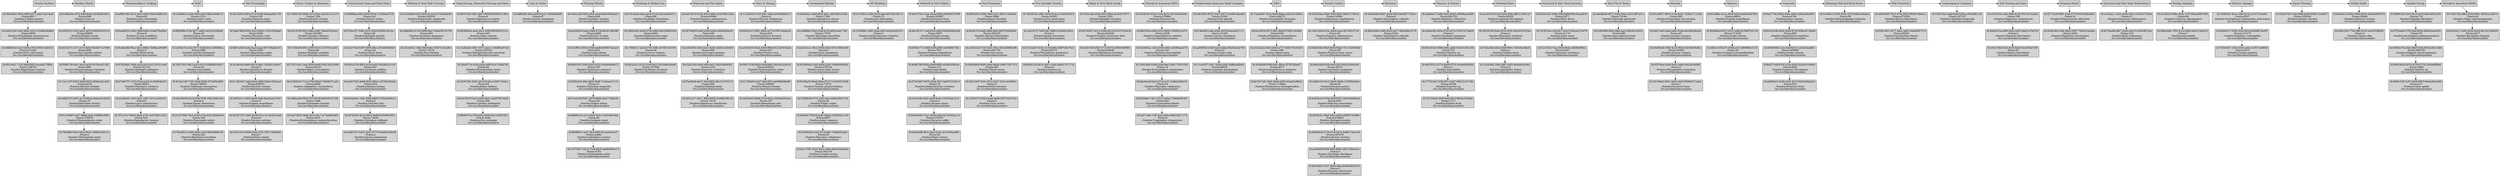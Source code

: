 digraph G { 
"0Granite Surfaces"[shape=box, rankdir=UD, style=filled, label="Granite Surfaces", pos="0,-0!"];
"0Node3f0e30e5-565b-48f6-b877-a4a27ab14a4f_0"[shape=box, rankdir=LR, style=filled, label="Id:3f0e30e5-565b-48f6-b877-a4a27ab14a4f\n, Precio:8817\n, Nombre:Colobus guerza\n, Src:/usr/libe/skins/nombre", pos="0,-0!"];
"0Node3a423234-30a0-4b81-b510-c034bc9dd8af_1"[shape=box, rankdir=LR, style=filled, label="Id:3a423234-30a0-4b81-b510-c034bc9dd8af\n, Precio:8950\n, Nombre:Pseudalopex gymnocercus\n, Src:/usr/libe/skins/nombre", pos="1,-0!"];
"0Node4dbfb03e-4ee3-4449-a765-e94f4148d342_2"[shape=box, rankdir=LR, style=filled, label="Id:4dbfb03e-4ee3-4449-a765-e94f4148d342\n, Precio:231491\n, Nombre:Grus rubicundus\n, Src:/usr/libe/skins/nombre", pos="2,-0!"];
"0Node6f51e0a1-7319-4fa0-95b3-aecda417f80e_3"[shape=box, rankdir=LR, style=filled, label="Id:6f51e0a1-7319-4fa0-95b3-aecda417f80e\n, Precio:788752\n, Nombre:Hippotragus equinus\n, Src:/usr/libe/skins/nombre", pos="3,-0!"];
"0Roofing (Metal)"[shape=box, rankdir=UD, style=filled, label="Roofing (Metal)", pos="0,-1!"];
"1Nodeb1f8da3b-c87b-46bf-80a6-2bcf8af22d35_0"[shape=box, rankdir=LR, style=filled, label="Id:b1f8da3b-c87b-46bf-80a6-2bcf8af22d35\n, Precio:998\n, Nombre:Crax sp.\n, Src:/usr/libe/skins/nombre", pos="0,-1!"];
"1Node2f591fc3-c533-4d92-a676-29fd30633510_1"[shape=box, rankdir=LR, style=filled, label="Id:2f591fc3-c533-4d92-a676-29fd30633510\n, Precio:95808\n, Nombre:Bubalus arnee\n, Src:/usr/libe/skins/nombre", pos="1,-1!"];
"1Nodebf2c0275-c57c-4c7e-8e9e-602bd71e7688_2"[shape=box, rankdir=LR, style=filled, label="Id:bf2c0275-c57c-4c7e-8e9e-602bd71e7688\n, Precio:896\n, Nombre:Oryx gazella callotis\n, Src:/usr/libe/skins/nombre", pos="2,-1!"];
"1Nodef5b8f739-cab7-4ec3-ae30-0076ac057d2f_3"[shape=box, rankdir=LR, style=filled, label="Id:f5b8f739-cab7-4ec3-ae30-0076ac057d2f\n, Precio:986\n, Nombre:Myrmecophaga tridactyla\n, Src:/usr/libe/skins/nombre", pos="3,-1!"];
"1Node11e1167f-4320-4469-9622-b846ca01cb91_4"[shape=box, rankdir=LR, style=filled, label="Id:11e1167f-4320-4469-9622-b846ca01cb91\n, Precio:8216\n, Nombre:Alectura lathami\n, Src:/usr/libe/skins/nombre", pos="4,-1!"];
"1Nodee4862372-a87e-417d-96ea-e6dea3426b34_5"[shape=box, rankdir=LR, style=filled, label="Id:e4862372-a87e-417d-96ea-e6dea3426b34\n, Precio:70\n, Nombre:Butorides striatus\n, Src:/usr/libe/skins/nombre", pos="5,-1!"];
"1Node61a7d083-4c97-498e-beb6-338ff3b1f96f_6"[shape=box, rankdir=LR, style=filled, label="Id:61a7d083-4c97-498e-beb6-338ff3b1f96f\n, Precio:705876\n, Nombre:Phoenicopterus ruber\n, Src:/usr/libe/skins/nombre", pos="6,-1!"];
"1Node70beffb3-f5a6-462e-b9c8-189693a591c2_7"[shape=box, rankdir=LR, style=filled, label="Id:70beffb3-f5a6-462e-b9c8-189693a591c2\n, Precio:1\n, Nombre:Globicephala melas\n, Src:/usr/libe/skins/nombre", pos="7,-1!"];
"0Waterproofing & Caulking"[shape=box, rankdir=UD, style=filled, label="Waterproofing & Caulking", pos="0,-2!"];
"2Nodea989148c-65c2-4a53-a09c-05dc5288b53d_0"[shape=box, rankdir=LR, style=filled, label="Id:a989148c-65c2-4a53-a09c-05dc5288b53d\n, Precio:92\n, Nombre:Lepus townsendii\n, Src:/usr/libe/skins/nombre", pos="0,-2!"];
"2Node6ae94616-45e2-498f-8a40-e54b678e09ce_1"[shape=box, rankdir=LR, style=filled, label="Id:6ae94616-45e2-498f-8a40-e54b678e09ce\n, Precio:8\n, Nombre:Lycosa godeffroyi\n, Src:/usr/libe/skins/nombre", pos="1,-2!"];
"2Node9cd4be8b-90ac-4d1e-886d-7b98ace99499_2"[shape=box, rankdir=LR, style=filled, label="Id:9cd4be8b-90ac-4d1e-886d-7b98ace99499\n, Precio:5\n, Nombre:Bison bison\n, Src:/usr/libe/skins/nombre", pos="2,-2!"];
"2Noded7826d8c-38f4-4a23-aa23-e213252c1ee8_3"[shape=box, rankdir=LR, style=filled, label="Id:d7826d8c-38f4-4a23-aa23-e213252c1ee8\n, Precio:251118\n, Nombre:Meleagris gallopavo\n, Src:/usr/libe/skins/nombre", pos="3,-2!"];
"2Nodeb7dd6757-c37d-45ad-acb0-3c1fe95dbd7b_4"[shape=box, rankdir=LR, style=filled, label="Id:b7dd6757-c37d-45ad-acb0-3c1fe95dbd7b\n, Precio:96812\n, Nombre:Phasianus colchicus\n, Src:/usr/libe/skins/nombre", pos="4,-2!"];
"2Nodea2edb4d1-b5c5-4fa1-adf2-1631cce503c0_5"[shape=box, rankdir=LR, style=filled, label="Id:a2edb4d1-b5c5-4fa1-adf2-1631cce503c0\n, Precio:0\n, Nombre:Larus dominicanus\n, Src:/usr/libe/skins/nombre", pos="5,-2!"];
"2Node787ce7e7-800d-44cb-a7d7-2e5706012422_6"[shape=box, rankdir=LR, style=filled, label="Id:787ce7e7-800d-44cb-a7d7-2e5706012422\n, Precio:410\n, Nombre:Ramphastos tucanus\n, Src:/usr/libe/skins/nombre", pos="6,-2!"];
"0HVAC"[shape=box, rankdir=UD, style=filled, label="HVAC", pos="0,-3!"];
"3Nodec3d9d91b-da3e-4f03-aa93-0fbec920be75_0"[shape=box, rankdir=LR, style=filled, label="Id:c3d9d91b-da3e-4f03-aa93-0fbec920be75\n, Precio:13211\n, Nombre:Lemur catta\n, Src:/usr/libe/skins/nombre", pos="0,-3!"];
"3Nodeff6d2ffd-474b-4977-adb5-ed3291448ba6_1"[shape=box, rankdir=LR, style=filled, label="Id:ff6d2ffd-474b-4977-adb5-ed3291448ba6\n, Precio:32\n, Nombre:Lepus townsendii\n, Src:/usr/libe/skins/nombre", pos="1,-3!"];
"3Nodecef2de7d-a442-4b72-9cd9-b0c12990d8ca_2"[shape=box, rankdir=LR, style=filled, label="Id:cef2de7d-a442-4b72-9cd9-b0c12990d8ca\n, Precio:3385\n, Nombre:Gazella thompsonii\n, Src:/usr/libe/skins/nombre", pos="2,-3!"];
"3Node1f637d52-d8c2-447a-8c70-0d8f9953e437_3"[shape=box, rankdir=LR, style=filled, label="Id:1f637d52-d8c2-447a-8c70-0d8f9953e437\n, Precio:25\n, Nombre:unavailable\n, Src:/usr/libe/skins/nombre", pos="3,-3!"];
"3Node3b1be1d8-7746-40d6-b80b-673a9f4cf681_4"[shape=box, rankdir=LR, style=filled, label="Id:3b1be1d8-7746-40d6-b80b-673a9f4cf681\n, Precio:769531\n, Nombre:Chlidonias leucopterus\n, Src:/usr/libe/skins/nombre", pos="4,-3!"];
"3Node64a56050-da18-4f4b-97f9-18fcc56814c8_5"[shape=box, rankdir=LR, style=filled, label="Id:64a56050-da18-4f4b-97f9-18fcc56814c8\n, Precio:9\n, Nombre:Passer domesticus\n, Src:/usr/libe/skins/nombre", pos="5,-3!"];
"3Nodee3c27368-74e4-4344-a7ae-625c3b58cb45_6"[shape=box, rankdir=LR, style=filled, label="Id:e3c27368-74e4-4344-a7ae-625c3b58cb45\n, Precio:194\n, Nombre:Phascogale calura\n, Src:/usr/libe/skins/nombre", pos="6,-3!"];
"3Node78a36512-a405-4db2-a3af-3febb986a7fb_7"[shape=box, rankdir=LR, style=filled, label="Id:78a36512-a405-4db2-a3af-3febb986a7fb\n, Precio:243\n, Nombre:Heloderma horridum\n, Src:/usr/libe/skins/nombre", pos="7,-3!"];
"0Site Furnishings"[shape=box, rankdir=UD, style=filled, label="Site Furnishings", pos="0,-4!"];
"4Nodeef134d34-d904-47e2-8198-9a6eae0bc759_0"[shape=box, rankdir=LR, style=filled, label="Id:ef134d34-d904-47e2-8198-9a6eae0bc759\n, Precio:158\n, Nombre:Manouria emys\n, Src:/usr/libe/skins/nombre", pos="0,-4!"];
"4Node2bae79d6-9054-42e3-96c8-135f1e546aab_1"[shape=box, rankdir=LR, style=filled, label="Id:2bae79d6-9054-42e3-96c8-135f1e546aab\n, Precio:8340\n, Nombre:Macropus rufus\n, Src:/usr/libe/skins/nombre", pos="1,-4!"];
"4Node66b7a8c9-4e5a-4aa4-acae-597199abb103_2"[shape=box, rankdir=LR, style=filled, label="Id:66b7a8c9-4e5a-4aa4-acae-597199abb103\n, Precio:2360\n, Nombre:Hippotragus niger\n, Src:/usr/libe/skins/nombre", pos="2,-4!"];
"4Node4c3ee4ce-b89d-4914-b9a1-3fcbb51a0947_3"[shape=box, rankdir=LR, style=filled, label="Id:4c3ee4ce-b89d-4914-b9a1-3fcbb51a0947\n, Precio:5\n, Nombre:Antechinus flavipes\n, Src:/usr/libe/skins/nombre", pos="3,-4!"];
"4Nodeb118b342-1ee8-40c6-a9b8-28abc3281eed_4"[shape=box, rankdir=LR, style=filled, label="Id:b118b342-1ee8-40c6-a9b8-28abc3281eed\n, Precio:606670\n, Nombre:Hystrix cristata\n, Src:/usr/libe/skins/nombre", pos="4,-4!"];
"4Nodec865221c-5d5d-4e62-9efb-9aa24a4c7030_5"[shape=box, rankdir=LR, style=filled, label="Id:c865221c-5d5d-4e62-9efb-9aa24a4c7030\n, Precio:4\n, Nombre:Fregata magnificans\n, Src:/usr/libe/skins/nombre", pos="5,-4!"];
"4Node403d7376-1069-4a38-b75c-c27eb3013ad4_6"[shape=box, rankdir=LR, style=filled, label="Id:403d7376-1069-4a38-b75c-c27eb3013ad4\n, Precio:9\n, Nombre:Varanus salvator\n, Src:/usr/libe/skins/nombre", pos="6,-4!"];
"4Node33151b16-5690-4cba-97f2-35f713d8006e_7"[shape=box, rankdir=LR, style=filled, label="Id:33151b16-5690-4cba-97f2-35f713d8006e\n, Precio:7\n, Nombre:Buteo regalis\n, Src:/usr/libe/skins/nombre", pos="7,-4!"];
"0Doors, Frames & Hardware"[shape=box, rankdir=UD, style=filled, label="Doors, Frames & Hardware", pos="0,-5!"];
"5Node730607bb-59d5-4c7a-92ec-8e25ec213c74_0"[shape=box, rankdir=LR, style=filled, label="Id:730607bb-59d5-4c7a-92ec-8e25ec213c74\n, Precio:7294\n, Nombre:Hystrix cristata\n, Src:/usr/libe/skins/nombre", pos="0,-5!"];
"5Nodecf31d78f-d502-4984-a2f6-74ba8391b0e3_1"[shape=box, rankdir=LR, style=filled, label="Id:cf31d78f-d502-4984-a2f6-74ba8391b0e3\n, Precio:591983\n, Nombre:Vanellus chilensis\n, Src:/usr/libe/skins/nombre", pos="1,-5!"];
"5Node473b6cf8-8f41-4350-9c23-21f7001bcef2_2"[shape=box, rankdir=LR, style=filled, label="Id:473b6cf8-8f41-4350-9c23-21f7001bcef2\n, Precio:84\n, Nombre:Mephitis mephitis\n, Src:/usr/libe/skins/nombre", pos="2,-5!"];
"5Node27427e2e-1aa0-4506-be00-50913422c098_3"[shape=box, rankdir=LR, style=filled, label="Id:27427e2e-1aa0-4506-be00-50913422c098\n, Precio:62432\n, Nombre:Papio cynocephalus\n, Src:/usr/libe/skins/nombre", pos="3,-5!"];
"5Node419262e5-71ec-4706-99a8-7406db37ca5c_4"[shape=box, rankdir=LR, style=filled, label="Id:419262e5-71ec-4706-99a8-7406db37ca5c\n, Precio:8048\n, Nombre:Leptoptilos crumeniferus\n, Src:/usr/libe/skins/nombre", pos="4,-5!"];
"5Node2d84a3d5-f829-457d-87df-8af045022196_5"[shape=box, rankdir=LR, style=filled, label="Id:2d84a3d5-f829-457d-87df-8af045022196\n, Precio:7688\n, Nombre:Diomedea irrorata\n, Src:/usr/libe/skins/nombre", pos="5,-5!"];
"5Node6da728d2-3bdb-4b1e-9ec7-ac74e803a4f3_6"[shape=box, rankdir=LR, style=filled, label="Id:6da728d2-3bdb-4b1e-9ec7-ac74e803a4f3\n, Precio:6416\n, Nombre:Hymenolaimus malacorhynchus\n, Src:/usr/libe/skins/nombre", pos="6,-5!"];
"0Construction Clean and Final Clean"[shape=box, rankdir=UD, style=filled, label="Construction Clean and Final Clean", pos="0,-6!"];
"6Node9df9fdaa-fefd-4509-955d-7c236baef73d_0"[shape=box, rankdir=LR, style=filled, label="Id:9df9fdaa-fefd-4509-955d-7c236baef73d\n, Precio:541\n, Nombre:Hystrix indica\n, Src:/usr/libe/skins/nombre", pos="0,-6!"];
"6Node979ac537-b0bc-4331-bd24-85f82cd31fec_1"[shape=box, rankdir=LR, style=filled, label="Id:979ac537-b0bc-4331-bd24-85f82cd31fec\n, Precio:46\n, Nombre:Spilogale gracilis\n, Src:/usr/libe/skins/nombre", pos="1,-6!"];
"6Node2dc278cd-0387-4f50-bfbc-cd7a800300e9_2"[shape=box, rankdir=LR, style=filled, label="Id:2dc278cd-0387-4f50-bfbc-cd7a800300e9\n, Precio:42\n, Nombre:Bison bison\n, Src:/usr/libe/skins/nombre", pos="2,-6!"];
"6Noded053a75e-fb62-4c29-ac05-556c85d1e143_3"[shape=box, rankdir=LR, style=filled, label="Id:d053a75e-fb62-4c29-ac05-556c85d1e143\n, Precio:497\n, Nombre:Zosterops pallidus\n, Src:/usr/libe/skins/nombre", pos="3,-6!"];
"6Nodeee0a7422-de89-4653-9bba-1c6785c63abb_4"[shape=box, rankdir=LR, style=filled, label="Id:ee0a7422-de89-4653-9bba-1c6785c63abb\n, Precio:824\n, Nombre:Hyaena hyaena\n, Src:/usr/libe/skins/nombre", pos="4,-6!"];
"6Noded054a0b1-10fe-4596-88b9-5785a4665b14_5"[shape=box, rankdir=LR, style=filled, label="Id:d054a0b1-10fe-4596-88b9-5785a4665b14\n, Precio:3\n, Nombre:Choriotis kori\n, Src:/usr/libe/skins/nombre", pos="5,-6!"];
"6Node0d74c6f1-8b14-4952-9adf-d52506919f31_6"[shape=box, rankdir=LR, style=filled, label="Id:0d74c6f1-8b14-4952-9adf-d52506919f31\n, Precio:74430\n, Nombre:Choloepus hoffmani\n, Src:/usr/libe/skins/nombre", pos="6,-6!"];
"6Nodee40874c7-6202-4253-9775-05eb62238c98_7"[shape=box, rankdir=LR, style=filled, label="Id:e40874c7-6202-4253-9775-05eb62238c98\n, Precio:2\n, Nombre:Limosa haemastica\n, Src:/usr/libe/skins/nombre", pos="7,-6!"];
"0Painting & Vinyl Wall Covering"[shape=box, rankdir=UD, style=filled, label="Painting & Vinyl Wall Covering", pos="0,-7!"];
"7Nodee520db96-bd7d-4f25-b1ed-dc27e50beb93_0"[shape=box, rankdir=LR, style=filled, label="Id:e520db96-bd7d-4f25-b1ed-dc27e50beb93\n, Precio:192550\n, Nombre:Dendrocitta vagabunda\n, Src:/usr/libe/skins/nombre", pos="0,-7!"];
"7Nodec8a8d9b2-b7e6-4689-8ea7-440a59145700_1"[shape=box, rankdir=LR, style=filled, label="Id:c8a8d9b2-b7e6-4689-8ea7-440a59145700\n, Precio:994\n, Nombre:Acrobates pygmaeus\n, Src:/usr/libe/skins/nombre", pos="1,-7!"];
"7Node23e4c62c-199e-48e9-bfa2-508701d1af8e_2"[shape=box, rankdir=LR, style=filled, label="Id:23e4c62c-199e-48e9-bfa2-508701d1af8e\n, Precio:73214\n, Nombre:Eira barbata\n, Src:/usr/libe/skins/nombre", pos="2,-7!"];
"0Temp Fencing, Decorative Fencing and Gates"[shape=box, rankdir=UD, style=filled, label="Temp Fencing, Decorative Fencing and Gates", pos="0,-8!"];
"8Nodef0057845-5f5c-4657-895f-9d399b51199a_0"[shape=box, rankdir=LR, style=filled, label="Id:f0057845-5f5c-4657-895f-9d399b51199a\n, Precio:9\n, Nombre:Damaliscus lunatus\n, Src:/usr/libe/skins/nombre", pos="0,-8!"];
"8Node963880a2-eadc-44c1-b3fb-805583f2210c_1"[shape=box, rankdir=LR, style=filled, label="Id:963880a2-eadc-44c1-b3fb-805583f2210c\n, Precio:345\n, Nombre:Aonyx cinerea\n, Src:/usr/libe/skins/nombre", pos="1,-8!"];
"8Node21a6d2d4-4957-4071-aaa1-150d99a287ab_2"[shape=box, rankdir=LR, style=filled, label="Id:21a6d2d4-4957-4071-aaa1-150d99a287ab\n, Precio:333160\n, Nombre:Ephippiorhynchus mycteria\n, Src:/usr/libe/skins/nombre", pos="2,-8!"];
"8Node2de92714-ec5b-43ab-ad93-61e7c5feb7f0_3"[shape=box, rankdir=LR, style=filled, label="Id:2de92714-ec5b-43ab-ad93-61e7c5feb7f0\n, Precio:64\n, Nombre:Phoeniconaias minor\n, Src:/usr/libe/skins/nombre", pos="3,-8!"];
"8Node403523fe-5281-4618-814b-a149971e54c1_4"[shape=box, rankdir=LR, style=filled, label="Id:403523fe-5281-4618-814b-a149971e54c1\n, Precio:65\n, Nombre:Kobus defassa\n, Src:/usr/libe/skins/nombre", pos="4,-8!"];
"8Nodebc633d79-6e10-4fa5-8e41-ea2d75874ba0_5"[shape=box, rankdir=LR, style=filled, label="Id:bc633d79-6e10-4fa5-8e41-ea2d75874ba0\n, Precio:294\n, Nombre:Coendou prehensilis\n, Src:/usr/libe/skins/nombre", pos="5,-8!"];
"8Nodeffcf007b-e746-4a5a-b406-6d1cc99233b2_6"[shape=box, rankdir=LR, style=filled, label="Id:ffcf007b-e746-4a5a-b406-6d1cc99233b2\n, Precio:3438\n, Nombre:Grus antigone\n, Src:/usr/libe/skins/nombre", pos="6,-8!"];
"0Curb & Gutter"[shape=box, rankdir=UD, style=filled, label="Curb & Gutter", pos="0,-9!"];
"9Node6dff5ddb-5b4e-4f5f-be1d-17e594bfddf0_0"[shape=box, rankdir=LR, style=filled, label="Id:6dff5ddb-5b4e-4f5f-be1d-17e594bfddf0\n, Precio:47\n, Nombre:Castor canadensis\n, Src:/usr/libe/skins/nombre", pos="0,-9!"];
"0Framing (Wood)"[shape=box, rankdir=UD, style=filled, label="Framing (Wood)", pos="0,-10!"];
"10Node5e0a1a6f-3485-4d16-a2ad-96e63056ba3c_0"[shape=box, rankdir=LR, style=filled, label="Id:5e0a1a6f-3485-4d16-a2ad-96e63056ba3c\n, Precio:400\n, Nombre:Anitibyx armatus\n, Src:/usr/libe/skins/nombre", pos="0,-10!"];
"10Nodeeac9dc94-2aad-458d-813f-e8e3b7b8cf98_1"[shape=box, rankdir=LR, style=filled, label="Id:eac9dc94-2aad-458d-813f-e8e3b7b8cf98\n, Precio:8466\n, Nombre:Hystrix cristata\n, Src:/usr/libe/skins/nombre", pos="1,-10!"];
"10Node162ff91d-60ec-45d8-abd8-6800672aeecf_2"[shape=box, rankdir=LR, style=filled, label="Id:162ff91d-60ec-45d8-abd8-6800672aeecf\n, Precio:831\n, Nombre:Lama glama\n, Src:/usr/libe/skins/nombre", pos="2,-10!"];
"10Nodef6fd1f53-1046-4203-81b2-630ad499e672_3"[shape=box, rankdir=LR, style=filled, label="Id:f6fd1f53-1046-4203-81b2-630ad499e672\n, Precio:782\n, Nombre:Thalasseus maximus\n, Src:/usr/libe/skins/nombre", pos="3,-10!"];
"10Nodef382cbc5-6fee-4845-8ef8-714dcaa12110_4"[shape=box, rankdir=LR, style=filled, label="Id:f382cbc5-6fee-4845-8ef8-714dcaa12110\n, Precio:31\n, Nombre:Chelodina longicollis\n, Src:/usr/libe/skins/nombre", pos="4,-10!"];
"10Node67ca2e58-f281-4878-884b-4ed1724fbc63_5"[shape=box, rankdir=LR, style=filled, label="Id:67ca2e58-f281-4878-884b-4ed1724fbc63\n, Precio:39\n, Nombre:Vulpes chama\n, Src:/usr/libe/skins/nombre", pos="5,-10!"];
"10Noded888023c-acc3-4d42-925c-1d3f16fe5dab_6"[shape=box, rankdir=LR, style=filled, label="Id:d888023c-acc3-4d42-925c-1d3f16fe5dab\n, Precio:65\n, Nombre:Scolopax minor\n, Src:/usr/libe/skins/nombre", pos="6,-10!"];
"10Node89df9f31-cad7-4fc4-95f4-0b1aad5eca37_7"[shape=box, rankdir=LR, style=filled, label="Id:89df9f31-cad7-4fc4-95f4-0b1aad5eca37\n, Precio:42862\n, Nombre:Callorhinus ursinus\n, Src:/usr/libe/skins/nombre", pos="7,-10!"];
"10Node2197bd57-e015-474d-89c5-6a8846f40c13_8"[shape=box, rankdir=LR, style=filled, label="Id:2197bd57-e015-474d-89c5-6a8846f40c13\n, Precio:3755\n, Nombre:Globicephala melas\n, Src:/usr/libe/skins/nombre", pos="8,-10!"];
"0Plumbing & Medical Gas"[shape=box, rankdir=UD, style=filled, label="Plumbing & Medical Gas", pos="0,-11!"];
"11Nodea791da26-c6a4-4e3e-8124-32bcee05b471_0"[shape=box, rankdir=LR, style=filled, label="Id:a791da26-c6a4-4e3e-8124-32bcee05b471\n, Precio:89\n, Nombre:Nucifraga columbiana\n, Src:/usr/libe/skins/nombre", pos="0,-11!"];
"11Node399d1405-a5e8-4790-a98d-6d21f896200d_1"[shape=box, rankdir=LR, style=filled, label="Id:399d1405-a5e8-4790-a98d-6d21f896200d\n, Precio:4582\n, Nombre:Phalacrocorax niger\n, Src:/usr/libe/skins/nombre", pos="1,-11!"];
"11Nodec766d121-a4cd-479c-93fb-e670f3145198_2"[shape=box, rankdir=LR, style=filled, label="Id:c766d121-a4cd-479c-93fb-e670f3145198\n, Precio:46\n, Nombre:Cervus elaphus\n, Src:/usr/libe/skins/nombre", pos="2,-11!"];
"11Noded61af2c1-d1e2-4240-9a21-02cd4be5dad8_3"[shape=box, rankdir=LR, style=filled, label="Id:d61af2c1-d1e2-4240-9a21-02cd4be5dad8\n, Precio:767900\n, Nombre:Erethizon dorsatum\n, Src:/usr/libe/skins/nombre", pos="3,-11!"];
"0Electrical and Fire Alarm"[shape=box, rankdir=UD, style=filled, label="Electrical and Fire Alarm", pos="0,-12!"];
"12Noded447b818-541b-4d1d-9d8c-b2dc586152de_0"[shape=box, rankdir=LR, style=filled, label="Id:d447b818-541b-4d1d-9d8c-b2dc586152de\n, Precio:60048\n, Nombre:Dasypus septemcincus\n, Src:/usr/libe/skins/nombre", pos="0,-12!"];
"12Node58708039-ce93-4360-b4a6-e06f4b84bcf1_1"[shape=box, rankdir=LR, style=filled, label="Id:58708039-ce93-4360-b4a6-e06f4b84bcf1\n, Precio:68\n, Nombre:Macropus agilis\n, Src:/usr/libe/skins/nombre", pos="1,-12!"];
"12Nodee2d53f0d-18d3-4cd1-8a00-2bb931e03d00_2"[shape=box, rankdir=LR, style=filled, label="Id:e2d53f0d-18d3-4cd1-8a00-2bb931e03d00\n, Precio:808\n, Nombre:Sylvicapra grimma\n, Src:/usr/libe/skins/nombre", pos="2,-12!"];
"12Nodee29a1bb5-efcb-4df4-8e27-ef2e54d093d1_3"[shape=box, rankdir=LR, style=filled, label="Id:e29a1bb5-efcb-4df4-8e27-ef2e54d093d1\n, Precio:1232\n, Nombre:Dasyurus viverrinus\n, Src:/usr/libe/skins/nombre", pos="3,-12!"];
"12Nodef7a49b4b-8a47-40af-8fd2-98c12c753113_4"[shape=box, rankdir=LR, style=filled, label="Id:f7a49b4b-8a47-40af-8fd2-98c12c753113\n, Precio:584\n, Nombre:Madoqua kirkii\n, Src:/usr/libe/skins/nombre", pos="4,-12!"];
"12Nodec62cca77-dd11-4f0d-8066-5c088d19b1af_5"[shape=box, rankdir=LR, style=filled, label="Id:c62cca77-dd11-4f0d-8066-5c088d19b1af\n, Precio:73152\n, Nombre:Spheniscus mendiculus\n, Src:/usr/libe/skins/nombre", pos="5,-12!"];
"0Glass & Glazing"[shape=box, rankdir=UD, style=filled, label="Glass & Glazing", pos="0,-13!"];
"13Node112a0203-47d3-4fa1-a39e-bc05fe88d313_0"[shape=box, rankdir=LR, style=filled, label="Id:112a0203-47d3-4fa1-a39e-bc05fe88d313\n, Precio:8\n, Nombre:Ploceus rubiginosus\n, Src:/usr/libe/skins/nombre", pos="0,-13!"];
"13Node600a2e12-9f91-485b-ac75-47667e44ae34_1"[shape=box, rankdir=LR, style=filled, label="Id:600a2e12-9f91-485b-ac75-47667e44ae34\n, Precio:616\n, Nombre:Ictalurus furcatus\n, Src:/usr/libe/skins/nombre", pos="1,-13!"];
"13Nodea333c630-b0a4-4e9d-969d-851226035ab4_2"[shape=box, rankdir=LR, style=filled, label="Id:a333c630-b0a4-4e9d-969d-851226035ab4\n, Precio:427\n, Nombre:Orcinus orca\n, Src:/usr/libe/skins/nombre", pos="2,-13!"];
"13Node0b973158-8630-4dcf-bbb2-685cbc3a3b18_3"[shape=box, rankdir=LR, style=filled, label="Id:0b973158-8630-4dcf-bbb2-685cbc3a3b18\n, Precio:659541\n, Nombre:Phoenicopterus ruber\n, Src:/usr/libe/skins/nombre", pos="3,-13!"];
"13Node2178d463-bc87-4fad-9f7e-ab66fb9d6a98_4"[shape=box, rankdir=LR, style=filled, label="Id:2178d463-bc87-4fad-9f7e-ab66fb9d6a98\n, Precio:398581\n, Nombre:Macaca fuscata\n, Src:/usr/libe/skins/nombre", pos="4,-13!"];
"13Node44bf3ed3-096b-475e-bb5e-333d84663eca_5"[shape=box, rankdir=LR, style=filled, label="Id:44bf3ed3-096b-475e-bb5e-333d84663eca\n, Precio:187\n, Nombre:Haematopus ater\n, Src:/usr/libe/skins/nombre", pos="5,-13!"];
"0Ornamental Railings"[shape=box, rankdir=UD, style=filled, label="Ornamental Railings", pos="0,-14!"];
"14Node4febb8a1-9e0f-4632-bbc1-d6046f1a7ad8_0"[shape=box, rankdir=LR, style=filled, label="Id:4febb8a1-9e0f-4632-bbc1-d6046f1a7ad8\n, Precio:7399\n, Nombre:Damaliscus dorcas\n, Src:/usr/libe/skins/nombre", pos="0,-14!"];
"14Nodec3efbf8e-55bd-4346-b13f-a0b2cdea77d9_1"[shape=box, rankdir=LR, style=filled, label="Id:c3efbf8e-55bd-4346-b13f-a0b2cdea77d9\n, Precio:17555\n, Nombre:Bettongia penicillata\n, Src:/usr/libe/skins/nombre", pos="1,-14!"];
"14Nodeeb33a1e1-38c2-459b-b0a4-67514f80d328_2"[shape=box, rankdir=LR, style=filled, label="Id:eb33a1e1-38c2-459b-b0a4-67514f80d328\n, Precio:6\n, Nombre:Grus canadensis\n, Src:/usr/libe/skins/nombre", pos="2,-14!"];
"14Node816b09ad-c545-4d54-a2d3-199a6095fde2_3"[shape=box, rankdir=LR, style=filled, label="Id:816b09ad-c545-4d54-a2d3-199a6095fde2\n, Precio:278154\n, Nombre:Canis lupus lycaon\n, Src:/usr/libe/skins/nombre", pos="3,-14!"];
"14Node915fba04-9bed-46ae-87a7-3149393325db_4"[shape=box, rankdir=LR, style=filled, label="Id:915fba04-9bed-46ae-87a7-3149393325db\n, Precio:71678\n, Nombre:Tauraco porphyrelophus\n, Src:/usr/libe/skins/nombre", pos="4,-14!"];
"14Node32f48b09-6731-4fa5-afae-006b456a7318_5"[shape=box, rankdir=LR, style=filled, label="Id:32f48b09-6731-4fa5-afae-006b456a7318\n, Precio:29\n, Nombre:Vulpes vulpes\n, Src:/usr/libe/skins/nombre", pos="5,-14!"];
"14Node4694817f-90cb-4a81-89bd-235085bc1159_6"[shape=box, rankdir=LR, style=filled, label="Id:4694817f-90cb-4a81-89bd-235085bc1159\n, Precio:6807\n, Nombre:Aonyx capensis\n, Src:/usr/libe/skins/nombre", pos="6,-14!"];
"14Node033b62b5-ece5-4c7d-bbfc-7e6fa3f3cbe2_7"[shape=box, rankdir=LR, style=filled, label="Id:033b62b5-ece5-4c7d-bbfc-7e6fa3f3cbe2\n, Precio:94\n, Nombre:Macropus rufogriseus\n, Src:/usr/libe/skins/nombre", pos="7,-14!"];
"14Node0a217681-b325-40cc-a08a-ddc61b9ab5ba_8"[shape=box, rankdir=LR, style=filled, label="Id:0a217681-b325-40cc-a08a-ddc61b9ab5ba\n, Precio:363279\n, Nombre:Ciconia ciconia\n, Src:/usr/libe/skins/nombre", pos="8,-14!"];
"0RF Shielding"[shape=box, rankdir=UD, style=filled, label="RF Shielding", pos="0,-15!"];
"15Nodec47438c4-2bfb-4032-aeee-fd7280c9f114_0"[shape=box, rankdir=LR, style=filled, label="Id:c47438c4-2bfb-4032-aeee-fd7280c9f114\n, Precio:72\n, Nombre:Ara chloroptera\n, Src:/usr/libe/skins/nombre", pos="0,-15!"];
"15Node154d9f6c-3483-4ede-b0f3-eea545d02a7c_1"[shape=box, rankdir=LR, style=filled, label="Id:154d9f6c-3483-4ede-b0f3-eea545d02a7c\n, Precio:7\n, Nombre:Amblyrhynchus cristatus\n, Src:/usr/libe/skins/nombre", pos="1,-15!"];
"0Sitework & Site Utilities"[shape=box, rankdir=UD, style=filled, label="Sitework & Site Utilities", pos="0,-16!"];
"16Noded9c075de-23ee-45ea-9485-e5906957b3f9_0"[shape=box, rankdir=LR, style=filled, label="Id:d9c075de-23ee-45ea-9485-e5906957b3f9\n, Precio:183897\n, Nombre:Dusicyon thous\n, Src:/usr/libe/skins/nombre", pos="0,-16!"];
"16Nodedbc38147-1cef-4536-a0b6-0b82d8db2eb4_1"[shape=box, rankdir=LR, style=filled, label="Id:dbc38147-1cef-4536-a0b6-0b82d8db2eb4\n, Precio:5907\n, Nombre:Mungos mungo\n, Src:/usr/libe/skins/nombre", pos="1,-16!"];
"16Node605b2771-bfd0-42f9-a9b9-3c0fe86873fe_2"[shape=box, rankdir=LR, style=filled, label="Id:605b2771-bfd0-42f9-a9b9-3c0fe86873fe\n, Precio:7811\n, Nombre:Fregata magnificans\n, Src:/usr/libe/skins/nombre", pos="2,-16!"];
"16Node40d875bf-950b-48d9-89f0-e4280cb083ea_3"[shape=box, rankdir=LR, style=filled, label="Id:40d875bf-950b-48d9-89f0-e4280cb083ea\n, Precio:274\n, Nombre:unavailable\n, Src:/usr/libe/skins/nombre", pos="3,-16!"];
"16Noded75b3867-8035-429a-847c-fa657b31f414_4"[shape=box, rankdir=LR, style=filled, label="Id:d75b3867-8035-429a-847c-fa657b31f414\n, Precio:79\n, Nombre:Amblyrhynchus cristatus\n, Src:/usr/libe/skins/nombre", pos="4,-16!"];
"16Nodee1b3f16e-82bc-4a6f-8ac0-c3d332bb1b16_5"[shape=box, rankdir=LR, style=filled, label="Id:e1b3f16e-82bc-4a6f-8ac0-c3d332bb1b16\n, Precio:3\n, Nombre:Tayassu tajacu\n, Src:/usr/libe/skins/nombre", pos="5,-16!"];
"16Node9d4d639e-31a1-40d9-a2da-0e72a502a113_6"[shape=box, rankdir=LR, style=filled, label="Id:9d4d639e-31a1-40d9-a2da-0e72a502a113\n, Precio:572533\n, Nombre:Snycerus caffer\n, Src:/usr/libe/skins/nombre", pos="6,-16!"];
"16Nodebbe5bdf8-f6c0-4ae3-bc0e-cb31550a2800_7"[shape=box, rankdir=LR, style=filled, label="Id:bbe5bdf8-f6c0-4ae3-bc0e-cb31550a2800\n, Precio:45\n, Nombre:Papio ursinus\n, Src:/usr/libe/skins/nombre", pos="7,-16!"];
"0Fire Protection"[shape=box, rankdir=UD, style=filled, label="Fire Protection", pos="0,-17!"];
"17Nodef85d2b10-df3b-46d2-aa7c-f661c1d5e63f_0"[shape=box, rankdir=LR, style=filled, label="Id:f85d2b10-df3b-46d2-aa7c-f661c1d5e63f\n, Precio:5990\n, Nombre:Equus burchelli\n, Src:/usr/libe/skins/nombre", pos="0,-17!"];
"17Nodeafc0e7c3-eadb-49fd-bed2-8857545e66e5_1"[shape=box, rankdir=LR, style=filled, label="Id:afc0e7c3-eadb-49fd-bed2-8857545e66e5\n, Precio:302270\n, Nombre:Merops bullockoides\n, Src:/usr/libe/skins/nombre", pos="1,-17!"];
"17Nodeec5f1b24-0725-4281-9b2c-001d60f8b296_2"[shape=box, rankdir=LR, style=filled, label="Id:ec5f1b24-0725-4281-9b2c-001d60f8b296\n, Precio:581740\n, Nombre:Ara macao\n, Src:/usr/libe/skins/nombre", pos="2,-17!"];
"17Node506368c8-6485-46aa-8bd4-c99871957510_3"[shape=box, rankdir=LR, style=filled, label="Id:506368c8-6485-46aa-8bd4-c99871957510\n, Precio:445\n, Nombre:Nasua narica\n, Src:/usr/libe/skins/nombre", pos="3,-17!"];
"17Node24613bf7-9c9c-4741-bd27-03a1cdc589c1_4"[shape=box, rankdir=LR, style=filled, label="Id:24613bf7-9c9c-4741-bd27-03a1cdc589c1\n, Precio:3\n, Nombre:Diceros bicornis\n, Src:/usr/libe/skins/nombre", pos="4,-17!"];
"17Nodec5350470-932d-4ceb-a4d8-593743e7fc3a_5"[shape=box, rankdir=LR, style=filled, label="Id:c5350470-932d-4ceb-a4d8-593743e7fc3a\n, Precio:4\n, Nombre:Ursus arctos\n, Src:/usr/libe/skins/nombre", pos="5,-17!"];
"0Fire Sprinkler System"[shape=box, rankdir=UD, style=filled, label="Fire Sprinkler System", pos="0,-18!"];
"18Node7823652b-c881-4439-81da-314cfc6555c5_0"[shape=box, rankdir=LR, style=filled, label="Id:7823652b-c881-4439-81da-314cfc6555c5\n, Precio:56502\n, Nombre:Ursus americanus\n, Src:/usr/libe/skins/nombre", pos="0,-18!"];
"18Node1ee1fc70-7ed8-4fe7-8f6f-032d4bf1a064_1"[shape=box, rankdir=LR, style=filled, label="Id:1ee1fc70-7ed8-4fe7-8f6f-032d4bf1a064\n, Precio:1\n, Nombre:Aquila chrysaetos\n, Src:/usr/libe/skins/nombre", pos="1,-18!"];
"18Node01532a97-62d1-4130-bd9a-d58f7d6c7b21_2"[shape=box, rankdir=LR, style=filled, label="Id:01532a97-62d1-4130-bd9a-d58f7d6c7b21\n, Precio:93172\n, Nombre:Plectopterus gambensis\n, Src:/usr/libe/skins/nombre", pos="2,-18!"];
"18Node9f4821c6-bb7e-4a07-a16a-ba962797171b_3"[shape=box, rankdir=LR, style=filled, label="Id:9f4821c6-bb7e-4a07-a16a-ba962797171b\n, Precio:4\n, Nombre:Varanus sp.\n, Src:/usr/libe/skins/nombre", pos="3,-18!"];
"0Rebar & Wire Mesh Install"[shape=box, rankdir=UD, style=filled, label="Rebar & Wire Mesh Install", pos="0,-19!"];
"19Node53641a6a-fc6b-4633-9fd4-c9c435e7f371_0"[shape=box, rankdir=LR, style=filled, label="Id:53641a6a-fc6b-4633-9fd4-c9c435e7f371\n, Precio:7955\n, Nombre:Rangifer tarandus\n, Src:/usr/libe/skins/nombre", pos="0,-19!"];
"19Node0479d037-a014-45d8-a919-3c0107454426_1"[shape=box, rankdir=LR, style=filled, label="Id:0479d037-a014-45d8-a919-3c0107454426\n, Precio:624440\n, Nombre:Coluber constrictor foxii\n, Src:/usr/libe/skins/nombre", pos="1,-19!"];
"19Node6cdb762f-ef26-4714-b67d-e3f560b86f60_2"[shape=box, rankdir=LR, style=filled, label="Id:6cdb762f-ef26-4714-b67d-e3f560b86f60\n, Precio:618409\n, Nombre:Heloderma horridum\n, Src:/usr/libe/skins/nombre", pos="2,-19!"];
"0Drywall & Acoustical (FED)"[shape=box, rankdir=UD, style=filled, label="Drywall & Acoustical (FED)", pos="0,-20!"];
"20Nodee0338c45-9324-41be-8e13-b67de5de346c_0"[shape=box, rankdir=LR, style=filled, label="Id:e0338c45-9324-41be-8e13-b67de5de346c\n, Precio:478994\n, Nombre:Mycteria ibis\n, Src:/usr/libe/skins/nombre", pos="0,-20!"];
"20Noded8d1f35a-e99e-4310-8842-5598f41bcf7e_1"[shape=box, rankdir=LR, style=filled, label="Id:d8d1f35a-e99e-4310-8842-5598f41bcf7e\n, Precio:3238\n, Nombre:Semnopithecus entellus\n, Src:/usr/libe/skins/nombre", pos="1,-20!"];
"20Node9a5465aa-1cbb-436b-b56c-edc0fbdaa476_2"[shape=box, rankdir=LR, style=filled, label="Id:9a5465aa-1cbb-436b-b56c-edc0fbdaa476\n, Precio:150\n, Nombre:Mycteria leucocephala\n, Src:/usr/libe/skins/nombre", pos="2,-20!"];
"20Node210416b0-e398-42a8-9ee1-6de775910326_3"[shape=box, rankdir=LR, style=filled, label="Id:210416b0-e398-42a8-9ee1-6de775910326\n, Precio:74\n, Nombre:Eurocephalus anguitimens\n, Src:/usr/libe/skins/nombre", pos="3,-20!"];
"20Nodeb8a4eced-be42-47c4-aa7c-2e8bd1fb6e16_4"[shape=box, rankdir=LR, style=filled, label="Id:b8a4eced-be42-47c4-aa7c-2e8bd1fb6e16\n, Precio:22\n, Nombre:Macropus rufogriseus\n, Src:/usr/libe/skins/nombre", pos="4,-20!"];
"20Node2639b8c7-0bc7-4512-940a-178b6bd019a7_5"[shape=box, rankdir=LR, style=filled, label="Id:2639b8c7-0bc7-4512-940a-178b6bd019a7\n, Precio:402\n, Nombre:Gymnorhina tibicen\n, Src:/usr/libe/skins/nombre", pos="5,-20!"];
"20Node5e2714fe-71f0-4aa3-a8ba-6fb5cd617174_6"[shape=box, rankdir=LR, style=filled, label="Id:5e2714fe-71f0-4aa3-a8ba-6fb5cd617174\n, Precio:9\n, Nombre:Tragelaphus strepsiceros\n, Src:/usr/libe/skins/nombre", pos="6,-20!"];
"0Prefabricated Aluminum Metal Canopies"[shape=box, rankdir=UD, style=filled, label="Prefabricated Aluminum Metal Canopies", pos="0,-21!"];
"21Nodeb961f83e-8037-4ee7-b072-2eb881dba48b_0"[shape=box, rankdir=LR, style=filled, label="Id:b961f83e-8037-4ee7-b072-2eb881dba48b\n, Precio:25293\n, Nombre:Oryx gazella\n, Src:/usr/libe/skins/nombre", pos="0,-21!"];
"21Nodef148cd5f-1a6a-426a-8229-feaeced21111_1"[shape=box, rankdir=LR, style=filled, label="Id:f148cd5f-1a6a-426a-8229-feaeced21111\n, Precio:31459\n, Nombre:Castor canadensis\n, Src:/usr/libe/skins/nombre", pos="1,-21!"];
"21Nodeaa908592-b026-4ac3-abba-80e0d2cde760_2"[shape=box, rankdir=LR, style=filled, label="Id:aa908592-b026-4ac3-abba-80e0d2cde760\n, Precio:2\n, Nombre:Ceryle rudis\n, Src:/usr/libe/skins/nombre", pos="2,-21!"];
"21Node11ce0557-a4b7-420b-b3d0-26fffa4d8a0d_3"[shape=box, rankdir=LR, style=filled, label="Id:11ce0557-a4b7-420b-b3d0-26fffa4d8a0d\n, Precio:59925\n, Nombre:Lasiodora parahybana\n, Src:/usr/libe/skins/nombre", pos="3,-21!"];
"0EIFS"[shape=box, rankdir=UD, style=filled, label="EIFS", pos="0,-22!"];
"22Node72a2bd67-32ca-46d9-9dba-ba2b1813b6be_0"[shape=box, rankdir=LR, style=filled, label="Id:72a2bd67-32ca-46d9-9dba-ba2b1813b6be\n, Precio:99273\n, Nombre:Arctogalidia trivirgata\n, Src:/usr/libe/skins/nombre", pos="0,-22!"];
"22Node0a229f16-fd73-48f1-8a68-67df013b28fd_1"[shape=box, rankdir=LR, style=filled, label="Id:0a229f16-fd73-48f1-8a68-67df013b28fd\n, Precio:826\n, Nombre:Pelecanus conspicillatus\n, Src:/usr/libe/skins/nombre", pos="1,-22!"];
"22Node2322a2ba-59e3-4b44-a717-6d8270245283_2"[shape=box, rankdir=LR, style=filled, label="Id:2322a2ba-59e3-4b44-a717-6d8270245283\n, Precio:200\n, Nombre:Agouti paca\n, Src:/usr/libe/skins/nombre", pos="2,-22!"];
"22Node4036fef8-b09f-44b1-88ce-5f73f7dbaaf7_3"[shape=box, rankdir=LR, style=filled, label="Id:4036fef8-b09f-44b1-88ce-5f73f7dbaaf7\n, Precio:8577\n, Nombre:Amphibolurus barbatus\n, Src:/usr/libe/skins/nombre", pos="3,-22!"];
"22Node8e7917a9-1626-4b69-a900-61ba62e9f34c_4"[shape=box, rankdir=LR, style=filled, label="Id:8e7917a9-1626-4b69-a900-61ba62e9f34c\n, Precio:719844\n, Nombre:Paradoxurus hermaphroditus\n, Src:/usr/libe/skins/nombre", pos="4,-22!"];
"0Termite Control"[shape=box, rankdir=UD, style=filled, label="Termite Control", pos="0,-23!"];
"23Node24435dae-8585-44f2-8d41-bffc3a7780c5_0"[shape=box, rankdir=LR, style=filled, label="Id:24435dae-8585-44f2-8d41-bffc3a7780c5\n, Precio:16596\n, Nombre:Spheniscus magellanicus\n, Src:/usr/libe/skins/nombre", pos="0,-23!"];
"23Node1d41304d-a23e-4d04-bcaa-0fc7a5f137cd_1"[shape=box, rankdir=LR, style=filled, label="Id:1d41304d-a23e-4d04-bcaa-0fc7a5f137cd\n, Precio:39\n, Nombre:Dasypus septemcincus\n, Src:/usr/libe/skins/nombre", pos="1,-23!"];
"23Nodeb9db52bd-8fa8-4654-9da8-751154350db8_2"[shape=box, rankdir=LR, style=filled, label="Id:b9db52bd-8fa8-4654-9da8-751154350db8\n, Precio:68\n, Nombre:Phalacrocorax varius\n, Src:/usr/libe/skins/nombre", pos="2,-23!"];
"23Nodef8ee5adf-e559-4e03-bb7f-bfca526565de_3"[shape=box, rankdir=LR, style=filled, label="Id:f8ee5adf-e559-4e03-bb7f-bfca526565de\n, Precio:40331\n, Nombre:Acrobates pygmaeus\n, Src:/usr/libe/skins/nombre", pos="3,-23!"];
"23Node3af6b1d5-54c2-4b45-b0dd-c15308dcbfce_4"[shape=box, rankdir=LR, style=filled, label="Id:3af6b1d5-54c2-4b45-b0dd-c15308dcbfce\n, Precio:95\n, Nombre:Paroaria gularis\n, Src:/usr/libe/skins/nombre", pos="4,-23!"];
"23Node4382bc44-57bb-492f-8437-eb0556b89acd_5"[shape=box, rankdir=LR, style=filled, label="Id:4382bc44-57bb-492f-8437-eb0556b89acd\n, Precio:5457\n, Nombre:Pelecans onocratalus\n, Src:/usr/libe/skins/nombre", pos="5,-23!"];
"23Nodedf30f1bc-28b0-46ec-a905-a9fd9718389b_6"[shape=box, rankdir=LR, style=filled, label="Id:df30f1bc-28b0-46ec-a905-a9fd9718389b\n, Precio:978842\n, Nombre:Spilogale gracilis\n, Src:/usr/libe/skins/nombre", pos="6,-23!"];
"23Nodedd49f62d-3c78-47c6-ba74-8d8817dacb19_7"[shape=box, rankdir=LR, style=filled, label="Id:dd49f62d-3c78-47c6-ba74-8d8817dacb19\n, Precio:587876\n, Nombre:Hystrix cristata\n, Src:/usr/libe/skins/nombre", pos="7,-23!"];
"23Nodeae3fddbf-8369-49f9-8684-28e7194eaa2a_8"[shape=box, rankdir=LR, style=filled, label="Id:ae3fddbf-8369-49f9-8684-28e7194eaa2a\n, Precio:3\n, Nombre:Sylvilagus floridanus\n, Src:/usr/libe/skins/nombre", pos="8,-23!"];
"23Nodefa354903-c027-4b65-8fae-9e9bb88e4763_9"[shape=box, rankdir=LR, style=filled, label="Id:fa354903-c027-4b65-8fae-9e9bb88e4763\n, Precio:2\n, Nombre:Procyon cancrivorus\n, Src:/usr/libe/skins/nombre", pos="9,-23!"];
"0Electrical"[shape=box, rankdir=UD, style=filled, label="Electrical", pos="0,-24!"];
"24Node0e5364bb-0901-42e9-9bf2-bbb48771bb1c_0"[shape=box, rankdir=LR, style=filled, label="Id:0e5364bb-0901-42e9-9bf2-bbb48771bb1c\n, Precio:4\n, Nombre:Tachybaptus ruficollis\n, Src:/usr/libe/skins/nombre", pos="0,-24!"];
"24Node9d62e99e-4089-45c5-ab17-4d6498b1f176_1"[shape=box, rankdir=LR, style=filled, label="Id:9d62e99e-4089-45c5-ab17-4d6498b1f176\n, Precio:5324\n, Nombre:Tachybaptus ruficollis\n, Src:/usr/libe/skins/nombre", pos="1,-24!"];
"0Masonry & Precast"[shape=box, rankdir=UD, style=filled, label="Masonry & Precast", pos="0,-25!"];
"25Nodeade8de27-5e84-46a3-8445-a9099eea4384_0"[shape=box, rankdir=LR, style=filled, label="Id:ade8de27-5e84-46a3-8445-a9099eea4384\n, Precio:824720\n, Nombre:Bradypus tridactylus\n, Src:/usr/libe/skins/nombre", pos="0,-25!"];
"25Nodeab5be2f4-a85a-4742-b57a-182512c78a68_1"[shape=box, rankdir=LR, style=filled, label="Id:ab5be2f4-a85a-4742-b57a-182512c78a68\n, Precio:2\n, Nombre:Acrobates pygmaeus\n, Src:/usr/libe/skins/nombre", pos="1,-25!"];
"25Node9b5442d2-fd98-4d9a-adb4-03a561581448_2"[shape=box, rankdir=LR, style=filled, label="Id:9b5442d2-fd98-4d9a-adb4-03a561581448\n, Precio:275\n, Nombre:Vanellus sp.\n, Src:/usr/libe/skins/nombre", pos="2,-25!"];
"25Node0ed78512-d77e-4bd0-9735-9cad6d0f93bd_3"[shape=box, rankdir=LR, style=filled, label="Id:0ed78512-d77e-4bd0-9735-9cad6d0f93bd\n, Precio:1\n, Nombre:unavailable\n, Src:/usr/libe/skins/nombre", pos="3,-25!"];
"25Node277023d2-325f-407c-9a97-00b231d174fe_4"[shape=box, rankdir=LR, style=filled, label="Id:277023d2-325f-407c-9a97-00b231d174fe\n, Precio:44336\n, Nombre:Eunectes sp.\n, Src:/usr/libe/skins/nombre", pos="4,-25!"];
"25Node257228ed-336f-4eda-b81e-ffb54c2330a6_5"[shape=box, rankdir=LR, style=filled, label="Id:257228ed-336f-4eda-b81e-ffb54c2330a6\n, Precio:1771\n, Nombre:Egretta thula\n, Src:/usr/libe/skins/nombre", pos="5,-25!"];
"0Overhead Doors"[shape=box, rankdir=UD, style=filled, label="Overhead Doors", pos="0,-26!"];
"26Nodea2c52050-b104-4b04-b86c-ffb51139a7a5_0"[shape=box, rankdir=LR, style=filled, label="Id:a2c52050-b104-4b04-b86c-ffb51139a7a5\n, Precio:56255\n, Nombre:Laniarius ferrugineus\n, Src:/usr/libe/skins/nombre", pos="0,-26!"];
"26Node5955025b-f3a6-4535-8c95-05e3531010de_1"[shape=box, rankdir=LR, style=filled, label="Id:5955025b-f3a6-4535-8c95-05e3531010de\n, Precio:1\n, Nombre:Phasianus colchicus\n, Src:/usr/libe/skins/nombre", pos="1,-26!"];
"26Node7ddcc6da-b6cb-44bf-800c-185c94ccfbe6_2"[shape=box, rankdir=LR, style=filled, label="Id:7ddcc6da-b6cb-44bf-800c-185c94ccfbe6\n, Precio:1\n, Nombre:Taxidea taxus\n, Src:/usr/libe/skins/nombre", pos="2,-26!"];
"26Node1cb3c98a-29eb-4f87-9c63-40aafa3e34bc_3"[shape=box, rankdir=LR, style=filled, label="Id:1cb3c98a-29eb-4f87-9c63-40aafa3e34bc\n, Precio:2\n, Nombre:Leptoptilus dubius\n, Src:/usr/libe/skins/nombre", pos="3,-26!"];
"0Structural & Misc Steel Erection"[shape=box, rankdir=UD, style=filled, label="Structural & Misc Steel Erection", pos="0,-27!"];
"27Node02b9c3e0-3388-4383-b8f9-868c3dcaa854_0"[shape=box, rankdir=LR, style=filled, label="Id:02b9c3e0-3388-4383-b8f9-868c3dcaa854\n, Precio:5877\n, Nombre:Potos flavus\n, Src:/usr/libe/skins/nombre", pos="0,-27!"];
"27Node781f013e-c1df-4d17-b4a3-320ca2315979_1"[shape=box, rankdir=LR, style=filled, label="Id:781f013e-c1df-4d17-b4a3-320ca2315979\n, Precio:41174\n, Nombre:Anser anser\n, Src:/usr/libe/skins/nombre", pos="1,-27!"];
"27Node5c21fc2b-7cac-460b-9b3a-efd5fe0f8f2c_2"[shape=box, rankdir=LR, style=filled, label="Id:5c21fc2b-7cac-460b-9b3a-efd5fe0f8f2c\n, Precio:9187\n, Nombre:Dasyurus viverrinus\n, Src:/usr/libe/skins/nombre", pos="2,-27!"];
"0Hard Tile & Stone"[shape=box, rankdir=UD, style=filled, label="Hard Tile & Stone", pos="0,-28!"];
"28Nodeda6a8b28-6671-449c-93ee-2b21c8f7ee1a_0"[shape=box, rankdir=LR, style=filled, label="Id:da6a8b28-6671-449c-93ee-2b21c8f7ee1a\n, Precio:70146\n, Nombre:Pterocles gutturalis\n, Src:/usr/libe/skins/nombre", pos="0,-28!"];
"28Node3c9e59f6-4000-4fb6-aacc-6fec6419af32_1"[shape=box, rankdir=LR, style=filled, label="Id:3c9e59f6-4000-4fb6-aacc-6fec6419af32\n, Precio:590\n, Nombre:Anas platyrhynchos\n, Src:/usr/libe/skins/nombre", pos="1,-28!"];
"0Elevator"[shape=box, rankdir=UD, style=filled, label="Elevator", pos="0,-29!"];
"29Node201a9837-9855-41eb-8ad1-7b26a171218d_0"[shape=box, rankdir=LR, style=filled, label="Id:201a9837-9855-41eb-8ad1-7b26a171218d\n, Precio:505\n, Nombre:Francolinus leucoscepus\n, Src:/usr/libe/skins/nombre", pos="0,-29!"];
"29Node9d5c7ea5-ba4a-4a6e-93dd-edc348c66e4d_1"[shape=box, rankdir=LR, style=filled, label="Id:9d5c7ea5-ba4a-4a6e-93dd-edc348c66e4d\n, Precio:45\n, Nombre:Graspus graspus\n, Src:/usr/libe/skins/nombre", pos="1,-29!"];
"29Noded3e000a9-0392-4c23-9636-3dc59c60efbe_2"[shape=box, rankdir=LR, style=filled, label="Id:d3e000a9-0392-4c23-9636-3dc59c60efbe\n, Precio:54398\n, Nombre:Sciurus vulgaris\n, Src:/usr/libe/skins/nombre", pos="2,-29!"];
"29Node93f79aae-ebfd-4c91-adba-0dd3dc46fdff_3"[shape=box, rankdir=LR, style=filled, label="Id:93f79aae-ebfd-4c91-adba-0dd3dc46fdff\n, Precio:3\n, Nombre:Physignathus cocincinus\n, Src:/usr/libe/skins/nombre", pos="3,-29!"];
"29Node102169e3-8261-4043-a0e0-059b9071a0ea_4"[shape=box, rankdir=LR, style=filled, label="Id:102169e3-8261-4043-a0e0-059b9071a0ea\n, Precio:1\n, Nombre:Dusicyon thous\n, Src:/usr/libe/skins/nombre", pos="4,-29!"];
"0Masonry"[shape=box, rankdir=UD, style=filled, label="Masonry", pos="0,-30!"];
"30Node83c8ffba-cb1a-4919-b454-0a6df1a87f40_0"[shape=box, rankdir=LR, style=filled, label="Id:83c8ffba-cb1a-4919-b454-0a6df1a87f40\n, Precio:48853\n, Nombre:Fregata magnificans\n, Src:/usr/libe/skins/nombre", pos="0,-30!"];
"30Node560a8ba4-657c-4551-ae8d-6c589f7e5136_1"[shape=box, rankdir=LR, style=filled, label="Id:560a8ba4-657c-4551-ae8d-6c589f7e5136\n, Precio:714335\n, Nombre:Ardea cinerea\n, Src:/usr/libe/skins/nombre", pos="1,-30!"];
"30Node49d3c14f-ba75-4548-a141-686f9b8c315f_2"[shape=box, rankdir=LR, style=filled, label="Id:49d3c14f-ba75-4548-a141-686f9b8c315f\n, Precio:39\n, Nombre:Cereopsis novaehollandiae\n, Src:/usr/libe/skins/nombre", pos="2,-30!"];
"0Casework"[shape=box, rankdir=UD, style=filled, label="Casework", pos="0,-31!"];
"31Nodef44c778a-9984-4b9a-a9a0-a30bcd50c695_0"[shape=box, rankdir=LR, style=filled, label="Id:f44c778a-9984-4b9a-a9a0-a30bcd50c695\n, Precio:4706\n, Nombre:Aonyx cinerea\n, Src:/usr/libe/skins/nombre", pos="0,-31!"];
"31Node9c91a348-e62b-49d4-8729-936e3a72da60_1"[shape=box, rankdir=LR, style=filled, label="Id:9c91a348-e62b-49d4-8729-936e3a72da60\n, Precio:980\n, Nombre:Amphibolurus barbatus\n, Src:/usr/libe/skins/nombre", pos="1,-31!"];
"31Node00486596-c2ca-44af-b414-1a04ce5adb81_2"[shape=box, rankdir=LR, style=filled, label="Id:00486596-c2ca-44af-b414-1a04ce5adb81\n, Precio:450909\n, Nombre:Ardea cinerea\n, Src:/usr/libe/skins/nombre", pos="2,-31!"];
"31Nodefbd27168-8705-423a-942e-3a2a391048a5_3"[shape=box, rankdir=LR, style=filled, label="Id:fbd27168-8705-423a-942e-3a2a391048a5\n, Precio:9062\n, Nombre:Laniarius ferrugineus\n, Src:/usr/libe/skins/nombre", pos="3,-31!"];
"31Nodeebf836e3-42d8-43d1-8a74-9264e5fa2de3_4"[shape=box, rankdir=LR, style=filled, label="Id:ebf836e3-42d8-43d1-8a74-9264e5fa2de3\n, Precio:929\n, Nombre:Dusicyon thous\n, Src:/usr/libe/skins/nombre", pos="4,-31!"];
"0Retaining Wall and Brick Pavers"[shape=box, rankdir=UD, style=filled, label="Retaining Wall and Brick Pavers", pos="0,-32!"];
"32Node5cc96f13-5d00-4481-a75f-c08bcfcd5da4_0"[shape=box, rankdir=LR, style=filled, label="Id:5cc96f13-5d00-4481-a75f-c08bcfcd5da4\n, Precio:58\n, Nombre:Myrmecophaga tridactyla\n, Src:/usr/libe/skins/nombre", pos="0,-32!"];
"0Wall Protection"[shape=box, rankdir=UD, style=filled, label="Wall Protection", pos="0,-33!"];
"33Nodec68e3809-7910-470c-8552-f6280768dc5c_0"[shape=box, rankdir=LR, style=filled, label="Id:c68e3809-7910-470c-8552-f6280768dc5c\n, Precio:672924\n, Nombre:Ninox superciliaris\n, Src:/usr/libe/skins/nombre", pos="0,-33!"];
"33Nodef39a7601-b477-4de1-ae0c-3daf45f67279_1"[shape=box, rankdir=LR, style=filled, label="Id:f39a7601-b477-4de1-ae0c-3daf45f67279\n, Precio:85563\n, Nombre:Gymnorhina tibicen\n, Src:/usr/libe/skins/nombre", pos="1,-33!"];
"0Landscaping & Irrigation"[shape=box, rankdir=UD, style=filled, label="Landscaping & Irrigation", pos="0,-34!"];
"34Node518474ae-deef-44a0-b56a-ec66d2ff2134_0"[shape=box, rankdir=LR, style=filled, label="Id:518474ae-deef-44a0-b56a-ec66d2ff2134\n, Precio:197327\n, Nombre:Chelodina longicollis\n, Src:/usr/libe/skins/nombre", pos="0,-34!"];
"0Soft Flooring and Base"[shape=box, rankdir=UD, style=filled, label="Soft Flooring and Base", pos="0,-35!"];
"35Nodee3520e35-a4f4-4f06-9145-00314c7a2dd1_0"[shape=box, rankdir=LR, style=filled, label="Id:e3520e35-a4f4-4f06-9145-00314c7a2dd1\n, Precio:708\n, Nombre:Sagittarius serpentarius\n, Src:/usr/libe/skins/nombre", pos="0,-35!"];
"35Node94b4223a-e696-44d5-ad05-8ab31e7b67f0_1"[shape=box, rankdir=LR, style=filled, label="Id:94b4223a-e696-44d5-ad05-8ab31e7b67f0\n, Precio:2\n, Nombre:Marmota flaviventris\n, Src:/usr/libe/skins/nombre", pos="1,-35!"];
"35Node26c4706d-f1a5-4c55-8a40-fd2c95dd7d5f_2"[shape=box, rankdir=LR, style=filled, label="Id:26c4706d-f1a5-4c55-8a40-fd2c95dd7d5f\n, Precio:82\n, Nombre:Ninox superciliaris\n, Src:/usr/libe/skins/nombre", pos="2,-35!"];
"0Framing (Steel)"[shape=box, rankdir=UD, style=filled, label="Framing (Steel)", pos="0,-36!"];
"36Nodef277ce59-f991-4ceb-9778-6f4192bb4b85_0"[shape=box, rankdir=LR, style=filled, label="Id:f277ce59-f991-4ceb-9778-6f4192bb4b85\n, Precio:31\n, Nombre:Phalacrocorax albiventer\n, Src:/usr/libe/skins/nombre", pos="0,-36!"];
"36Node40a919e4-3efe-48a5-9387-7d4641ea5a6c_1"[shape=box, rankdir=LR, style=filled, label="Id:40a919e4-3efe-48a5-9387-7d4641ea5a6c\n, Precio:3463\n, Nombre:Haliaeetus leucoryphus\n, Src:/usr/libe/skins/nombre", pos="1,-36!"];
"0Structural and Misc Steel (Fabrication)"[shape=box, rankdir=UD, style=filled, label="Structural and Misc Steel (Fabrication)", pos="0,-37!"];
"37Nodee103be11-4a5c-430e-95fc-c1d5e53729e8_0"[shape=box, rankdir=LR, style=filled, label="Id:e103be11-4a5c-430e-95fc-c1d5e53729e8\n, Precio:21\n, Nombre:Geococcyx californianus\n, Src:/usr/libe/skins/nombre", pos="0,-37!"];
"37Node8076ea8b-bf67-4246-a4cb-5124f18812de_1"[shape=box, rankdir=LR, style=filled, label="Id:8076ea8b-bf67-4246-a4cb-5124f18812de\n, Precio:318\n, Nombre:Bubo virginianus\n, Src:/usr/libe/skins/nombre", pos="1,-37!"];
"0Roofing (Asphalt)"[shape=box, rankdir=UD, style=filled, label="Roofing (Asphalt)", pos="0,-38!"];
"38Nodec4156520-f9be-4641-a7f7-89ae908f75d0_0"[shape=box, rankdir=LR, style=filled, label="Id:c4156520-f9be-4641-a7f7-89ae908f75d0\n, Precio:80\n, Nombre:Cracticus nigroagularis\n, Src:/usr/libe/skins/nombre", pos="0,-38!"];
"38Node58ba5d8c-7f04-431e-bd0f-3de91c3e6232_1"[shape=box, rankdir=LR, style=filled, label="Id:58ba5d8c-7f04-431e-bd0f-3de91c3e6232\n, Precio:7\n, Nombre:unavailable\n, Src:/usr/libe/skins/nombre", pos="1,-38!"];
"0Exterior Signage"[shape=box, rankdir=UD, style=filled, label="Exterior Signage", pos="0,-39!"];
"39Node7b58f281-9cec-43fe-b210-ca7e7c753e65_0"[shape=box, rankdir=LR, style=filled, label="Id:7b58f281-9cec-43fe-b210-ca7e7c753e65\n, Precio:9537\n, Nombre:Trichoglossus haematodus moluccanus\n, Src:/usr/libe/skins/nombre", pos="0,-39!"];
"39Node45eb91c7-3280-424e-95c9-a028867ab3f5_1"[shape=box, rankdir=LR, style=filled, label="Id:45eb91c7-3280-424e-95c9-a028867ab3f5\n, Precio:213173\n, Nombre:Eolophus roseicapillus\n, Src:/usr/libe/skins/nombre", pos="1,-39!"];
"39Node705d5d47-325a-4544-ad4a-410071e6f04f_2"[shape=box, rankdir=LR, style=filled, label="Id:705d5d47-325a-4544-ad4a-410071e6f04f\n, Precio:5072\n, Nombre:Cacatua galerita\n, Src:/usr/libe/skins/nombre", pos="2,-39!"];
"0Epoxy Flooring"[shape=box, rankdir=UD, style=filled, label="Epoxy Flooring", pos="0,-40!"];
"40Node25e257d4-7ada-40f8-a4d9-90467a1deb07_0"[shape=box, rankdir=LR, style=filled, label="Id:25e257d4-7ada-40f8-a4d9-90467a1deb07\n, Precio:358349\n, Nombre:Varanus salvator\n, Src:/usr/libe/skins/nombre", pos="0,-40!"];
"0Drilled Shafts"[shape=box, rankdir=UD, style=filled, label="Drilled Shafts", pos="0,-41!"];
"41Nodebbe4912f-e64e-4968-8934-dcb96d859379_0"[shape=box, rankdir=LR, style=filled, label="Id:bbe4912f-e64e-4968-8934-dcb96d859379\n, Precio:25668\n, Nombre:Melursus ursinus\n, Src:/usr/libe/skins/nombre", pos="0,-41!"];
"41Nodeb5f8c33b-779e-4ffd-8162-cbc6252f80df_1"[shape=box, rankdir=LR, style=filled, label="Id:b5f8c33b-779e-4ffd-8162-cbc6252f80df\n, Precio:5\n, Nombre:Chionis alba\n, Src:/usr/libe/skins/nombre", pos="1,-41!"];
"0Asphalt Paving"[shape=box, rankdir=UD, style=filled, label="Asphalt Paving", pos="0,-42!"];
"42Node09f99182-50c0-4e14-8c95-8a0c0f05225e_0"[shape=box, rankdir=LR, style=filled, label="Id:09f99182-50c0-4e14-8c95-8a0c0f05225e\n, Precio:710\n, Nombre:Plegadis falcinellus\n, Src:/usr/libe/skins/nombre", pos="0,-42!"];
"42Node3f70ae6b-07f5-44ef-862b-69d942ece592_1"[shape=box, rankdir=LR, style=filled, label="Id:3f70ae6b-07f5-44ef-862b-69d942ece592\n, Precio:78\n, Nombre:Acrantophis madagascariensis\n, Src:/usr/libe/skins/nombre", pos="1,-42!"];
"42Node9c99427b-c4de-49b0-816a-845423b11686_2"[shape=box, rankdir=LR, style=filled, label="Id:9c99427b-c4de-49b0-816a-845423b11686\n, Precio:460739\n, Nombre:Alligator mississippiensis\n, Src:/usr/libe/skins/nombre", pos="2,-42!"];
"42Node48924854-807d-4720-b779-23c69fdff5a6_3"[shape=box, rankdir=LR, style=filled, label="Id:48924854-807d-4720-b779-23c69fdff5a6\n, Precio:3469\n, Nombre:Vanellus sp.\n, Src:/usr/libe/skins/nombre", pos="3,-42!"];
"42Noded605c195-2c57-4e58-89b7-6e6ce26ec999_4"[shape=box, rankdir=LR, style=filled, label="Id:d605c195-2c57-4e58-89b7-6e6ce26ec999\n, Precio:217\n, Nombre:Cebus apella\n, Src:/usr/libe/skins/nombre", pos="4,-42!"];
"0Drywall & Acoustical (MOB)"[shape=box, rankdir=UD, style=filled, label="Drywall & Acoustical (MOB)", pos="0,-43!"];
"43Node79267cf4-d86c-455b-9981-583b3cc54b7e_0"[shape=box, rankdir=LR, style=filled, label="Id:79267cf4-d86c-455b-9981-583b3cc54b7e\n, Precio:42\n, Nombre:Vulpes cinereoargenteus\n, Src:/usr/libe/skins/nombre", pos="0,-43!"];
"43Nodefc83ea31-2d43-422b-9a2d-4b1c412bd509_1"[shape=box, rankdir=LR, style=filled, label="Id:fc83ea31-2d43-422b-9a2d-4b1c412bd509\n, Precio:2517\n, Nombre:Bucephala clangula\n, Src:/usr/libe/skins/nombre", pos="1,-43!"];
"0Granite Surfaces"->"0Roofing (Metal)"->"0Waterproofing & Caulking"->"0HVAC"->"0Site Furnishings"->"0Doors, Frames & Hardware"->"0Construction Clean and Final Clean"->"0Painting & Vinyl Wall Covering"->"0Temp Fencing, Decorative Fencing and Gates"->"0Curb & Gutter"->"0Framing (Wood)"->"0Plumbing & Medical Gas"->"0Electrical and Fire Alarm"->"0Glass & Glazing"->"0Ornamental Railings"->"0RF Shielding"->"0Sitework & Site Utilities"->"0Fire Protection"->"0Fire Sprinkler System"->"0Rebar & Wire Mesh Install"->"0Drywall & Acoustical (FED)"->"0Prefabricated Aluminum Metal Canopies"->"0EIFS"->"0Termite Control"->"0Electrical"->"0Masonry & Precast"->"0Overhead Doors"->"0Structural & Misc Steel Erection"->"0Hard Tile & Stone"->"0Elevator"->"0Masonry"->"0Casework"->"0Retaining Wall and Brick Pavers"->"0Wall Protection"->"0Landscaping & Irrigation"->"0Soft Flooring and Base"->"0Framing (Steel)"->"0Structural and Misc Steel (Fabrication)"->"0Roofing (Asphalt)"->"0Exterior Signage"->"0Epoxy Flooring"->"0Drilled Shafts"->"0Asphalt Paving"->"0Drywall & Acoustical (MOB)"
"0Granite Surfaces"->"0Node3f0e30e5-565b-48f6-b877-a4a27ab14a4f_0"->"0Node3a423234-30a0-4b81-b510-c034bc9dd8af_1"->"0Node4dbfb03e-4ee3-4449-a765-e94f4148d342_2"->"0Node6f51e0a1-7319-4fa0-95b3-aecda417f80e_3"
"0Roofing (Metal)"->"1Nodeb1f8da3b-c87b-46bf-80a6-2bcf8af22d35_0"->"1Node2f591fc3-c533-4d92-a676-29fd30633510_1"->"1Nodebf2c0275-c57c-4c7e-8e9e-602bd71e7688_2"->"1Nodef5b8f739-cab7-4ec3-ae30-0076ac057d2f_3"->"1Node11e1167f-4320-4469-9622-b846ca01cb91_4"->"1Nodee4862372-a87e-417d-96ea-e6dea3426b34_5"->"1Node61a7d083-4c97-498e-beb6-338ff3b1f96f_6"->"1Node70beffb3-f5a6-462e-b9c8-189693a591c2_7"
"0Waterproofing & Caulking"->"2Nodea989148c-65c2-4a53-a09c-05dc5288b53d_0"->"2Node6ae94616-45e2-498f-8a40-e54b678e09ce_1"->"2Node9cd4be8b-90ac-4d1e-886d-7b98ace99499_2"->"2Noded7826d8c-38f4-4a23-aa23-e213252c1ee8_3"->"2Nodeb7dd6757-c37d-45ad-acb0-3c1fe95dbd7b_4"->"2Nodea2edb4d1-b5c5-4fa1-adf2-1631cce503c0_5"->"2Node787ce7e7-800d-44cb-a7d7-2e5706012422_6"
"0HVAC"->"3Nodec3d9d91b-da3e-4f03-aa93-0fbec920be75_0"->"3Nodeff6d2ffd-474b-4977-adb5-ed3291448ba6_1"->"3Nodecef2de7d-a442-4b72-9cd9-b0c12990d8ca_2"->"3Node1f637d52-d8c2-447a-8c70-0d8f9953e437_3"->"3Node3b1be1d8-7746-40d6-b80b-673a9f4cf681_4"->"3Node64a56050-da18-4f4b-97f9-18fcc56814c8_5"->"3Nodee3c27368-74e4-4344-a7ae-625c3b58cb45_6"->"3Node78a36512-a405-4db2-a3af-3febb986a7fb_7"
"0Site Furnishings"->"4Nodeef134d34-d904-47e2-8198-9a6eae0bc759_0"->"4Node2bae79d6-9054-42e3-96c8-135f1e546aab_1"->"4Node66b7a8c9-4e5a-4aa4-acae-597199abb103_2"->"4Node4c3ee4ce-b89d-4914-b9a1-3fcbb51a0947_3"->"4Nodeb118b342-1ee8-40c6-a9b8-28abc3281eed_4"->"4Nodec865221c-5d5d-4e62-9efb-9aa24a4c7030_5"->"4Node403d7376-1069-4a38-b75c-c27eb3013ad4_6"->"4Node33151b16-5690-4cba-97f2-35f713d8006e_7"
"0Doors, Frames & Hardware"->"5Node730607bb-59d5-4c7a-92ec-8e25ec213c74_0"->"5Nodecf31d78f-d502-4984-a2f6-74ba8391b0e3_1"->"5Node473b6cf8-8f41-4350-9c23-21f7001bcef2_2"->"5Node27427e2e-1aa0-4506-be00-50913422c098_3"->"5Node419262e5-71ec-4706-99a8-7406db37ca5c_4"->"5Node2d84a3d5-f829-457d-87df-8af045022196_5"->"5Node6da728d2-3bdb-4b1e-9ec7-ac74e803a4f3_6"
"0Construction Clean and Final Clean"->"6Node9df9fdaa-fefd-4509-955d-7c236baef73d_0"->"6Node979ac537-b0bc-4331-bd24-85f82cd31fec_1"->"6Node2dc278cd-0387-4f50-bfbc-cd7a800300e9_2"->"6Noded053a75e-fb62-4c29-ac05-556c85d1e143_3"->"6Nodeee0a7422-de89-4653-9bba-1c6785c63abb_4"->"6Noded054a0b1-10fe-4596-88b9-5785a4665b14_5"->"6Node0d74c6f1-8b14-4952-9adf-d52506919f31_6"->"6Nodee40874c7-6202-4253-9775-05eb62238c98_7"
"0Painting & Vinyl Wall Covering"->"7Nodee520db96-bd7d-4f25-b1ed-dc27e50beb93_0"->"7Nodec8a8d9b2-b7e6-4689-8ea7-440a59145700_1"->"7Node23e4c62c-199e-48e9-bfa2-508701d1af8e_2"
"0Temp Fencing, Decorative Fencing and Gates"->"8Nodef0057845-5f5c-4657-895f-9d399b51199a_0"->"8Node963880a2-eadc-44c1-b3fb-805583f2210c_1"->"8Node21a6d2d4-4957-4071-aaa1-150d99a287ab_2"->"8Node2de92714-ec5b-43ab-ad93-61e7c5feb7f0_3"->"8Node403523fe-5281-4618-814b-a149971e54c1_4"->"8Nodebc633d79-6e10-4fa5-8e41-ea2d75874ba0_5"->"8Nodeffcf007b-e746-4a5a-b406-6d1cc99233b2_6"
"0Curb & Gutter"->"9Node6dff5ddb-5b4e-4f5f-be1d-17e594bfddf0_0"
"0Framing (Wood)"->"10Node5e0a1a6f-3485-4d16-a2ad-96e63056ba3c_0"->"10Nodeeac9dc94-2aad-458d-813f-e8e3b7b8cf98_1"->"10Node162ff91d-60ec-45d8-abd8-6800672aeecf_2"->"10Nodef6fd1f53-1046-4203-81b2-630ad499e672_3"->"10Nodef382cbc5-6fee-4845-8ef8-714dcaa12110_4"->"10Node67ca2e58-f281-4878-884b-4ed1724fbc63_5"->"10Noded888023c-acc3-4d42-925c-1d3f16fe5dab_6"->"10Node89df9f31-cad7-4fc4-95f4-0b1aad5eca37_7"->"10Node2197bd57-e015-474d-89c5-6a8846f40c13_8"
"0Plumbing & Medical Gas"->"11Nodea791da26-c6a4-4e3e-8124-32bcee05b471_0"->"11Node399d1405-a5e8-4790-a98d-6d21f896200d_1"->"11Nodec766d121-a4cd-479c-93fb-e670f3145198_2"->"11Noded61af2c1-d1e2-4240-9a21-02cd4be5dad8_3"
"0Electrical and Fire Alarm"->"12Noded447b818-541b-4d1d-9d8c-b2dc586152de_0"->"12Node58708039-ce93-4360-b4a6-e06f4b84bcf1_1"->"12Nodee2d53f0d-18d3-4cd1-8a00-2bb931e03d00_2"->"12Nodee29a1bb5-efcb-4df4-8e27-ef2e54d093d1_3"->"12Nodef7a49b4b-8a47-40af-8fd2-98c12c753113_4"->"12Nodec62cca77-dd11-4f0d-8066-5c088d19b1af_5"
"0Glass & Glazing"->"13Node112a0203-47d3-4fa1-a39e-bc05fe88d313_0"->"13Node600a2e12-9f91-485b-ac75-47667e44ae34_1"->"13Nodea333c630-b0a4-4e9d-969d-851226035ab4_2"->"13Node0b973158-8630-4dcf-bbb2-685cbc3a3b18_3"->"13Node2178d463-bc87-4fad-9f7e-ab66fb9d6a98_4"->"13Node44bf3ed3-096b-475e-bb5e-333d84663eca_5"
"0Ornamental Railings"->"14Node4febb8a1-9e0f-4632-bbc1-d6046f1a7ad8_0"->"14Nodec3efbf8e-55bd-4346-b13f-a0b2cdea77d9_1"->"14Nodeeb33a1e1-38c2-459b-b0a4-67514f80d328_2"->"14Node816b09ad-c545-4d54-a2d3-199a6095fde2_3"->"14Node915fba04-9bed-46ae-87a7-3149393325db_4"->"14Node32f48b09-6731-4fa5-afae-006b456a7318_5"->"14Node4694817f-90cb-4a81-89bd-235085bc1159_6"->"14Node033b62b5-ece5-4c7d-bbfc-7e6fa3f3cbe2_7"->"14Node0a217681-b325-40cc-a08a-ddc61b9ab5ba_8"
"0RF Shielding"->"15Nodec47438c4-2bfb-4032-aeee-fd7280c9f114_0"->"15Node154d9f6c-3483-4ede-b0f3-eea545d02a7c_1"
"0Sitework & Site Utilities"->"16Noded9c075de-23ee-45ea-9485-e5906957b3f9_0"->"16Nodedbc38147-1cef-4536-a0b6-0b82d8db2eb4_1"->"16Node605b2771-bfd0-42f9-a9b9-3c0fe86873fe_2"->"16Node40d875bf-950b-48d9-89f0-e4280cb083ea_3"->"16Noded75b3867-8035-429a-847c-fa657b31f414_4"->"16Nodee1b3f16e-82bc-4a6f-8ac0-c3d332bb1b16_5"->"16Node9d4d639e-31a1-40d9-a2da-0e72a502a113_6"->"16Nodebbe5bdf8-f6c0-4ae3-bc0e-cb31550a2800_7"
"0Fire Protection"->"17Nodef85d2b10-df3b-46d2-aa7c-f661c1d5e63f_0"->"17Nodeafc0e7c3-eadb-49fd-bed2-8857545e66e5_1"->"17Nodeec5f1b24-0725-4281-9b2c-001d60f8b296_2"->"17Node506368c8-6485-46aa-8bd4-c99871957510_3"->"17Node24613bf7-9c9c-4741-bd27-03a1cdc589c1_4"->"17Nodec5350470-932d-4ceb-a4d8-593743e7fc3a_5"
"0Fire Sprinkler System"->"18Node7823652b-c881-4439-81da-314cfc6555c5_0"->"18Node1ee1fc70-7ed8-4fe7-8f6f-032d4bf1a064_1"->"18Node01532a97-62d1-4130-bd9a-d58f7d6c7b21_2"->"18Node9f4821c6-bb7e-4a07-a16a-ba962797171b_3"
"0Rebar & Wire Mesh Install"->"19Node53641a6a-fc6b-4633-9fd4-c9c435e7f371_0"->"19Node0479d037-a014-45d8-a919-3c0107454426_1"->"19Node6cdb762f-ef26-4714-b67d-e3f560b86f60_2"
"0Drywall & Acoustical (FED)"->"20Nodee0338c45-9324-41be-8e13-b67de5de346c_0"->"20Noded8d1f35a-e99e-4310-8842-5598f41bcf7e_1"->"20Node9a5465aa-1cbb-436b-b56c-edc0fbdaa476_2"->"20Node210416b0-e398-42a8-9ee1-6de775910326_3"->"20Nodeb8a4eced-be42-47c4-aa7c-2e8bd1fb6e16_4"->"20Node2639b8c7-0bc7-4512-940a-178b6bd019a7_5"->"20Node5e2714fe-71f0-4aa3-a8ba-6fb5cd617174_6"
"0Prefabricated Aluminum Metal Canopies"->"21Nodeb961f83e-8037-4ee7-b072-2eb881dba48b_0"->"21Nodef148cd5f-1a6a-426a-8229-feaeced21111_1"->"21Nodeaa908592-b026-4ac3-abba-80e0d2cde760_2"->"21Node11ce0557-a4b7-420b-b3d0-26fffa4d8a0d_3"
"0EIFS"->"22Node72a2bd67-32ca-46d9-9dba-ba2b1813b6be_0"->"22Node0a229f16-fd73-48f1-8a68-67df013b28fd_1"->"22Node2322a2ba-59e3-4b44-a717-6d8270245283_2"->"22Node4036fef8-b09f-44b1-88ce-5f73f7dbaaf7_3"->"22Node8e7917a9-1626-4b69-a900-61ba62e9f34c_4"
"0Termite Control"->"23Node24435dae-8585-44f2-8d41-bffc3a7780c5_0"->"23Node1d41304d-a23e-4d04-bcaa-0fc7a5f137cd_1"->"23Nodeb9db52bd-8fa8-4654-9da8-751154350db8_2"->"23Nodef8ee5adf-e559-4e03-bb7f-bfca526565de_3"->"23Node3af6b1d5-54c2-4b45-b0dd-c15308dcbfce_4"->"23Node4382bc44-57bb-492f-8437-eb0556b89acd_5"->"23Nodedf30f1bc-28b0-46ec-a905-a9fd9718389b_6"->"23Nodedd49f62d-3c78-47c6-ba74-8d8817dacb19_7"->"23Nodeae3fddbf-8369-49f9-8684-28e7194eaa2a_8"->"23Nodefa354903-c027-4b65-8fae-9e9bb88e4763_9"
"0Electrical"->"24Node0e5364bb-0901-42e9-9bf2-bbb48771bb1c_0"->"24Node9d62e99e-4089-45c5-ab17-4d6498b1f176_1"
"0Masonry & Precast"->"25Nodeade8de27-5e84-46a3-8445-a9099eea4384_0"->"25Nodeab5be2f4-a85a-4742-b57a-182512c78a68_1"->"25Node9b5442d2-fd98-4d9a-adb4-03a561581448_2"->"25Node0ed78512-d77e-4bd0-9735-9cad6d0f93bd_3"->"25Node277023d2-325f-407c-9a97-00b231d174fe_4"->"25Node257228ed-336f-4eda-b81e-ffb54c2330a6_5"
"0Overhead Doors"->"26Nodea2c52050-b104-4b04-b86c-ffb51139a7a5_0"->"26Node5955025b-f3a6-4535-8c95-05e3531010de_1"->"26Node7ddcc6da-b6cb-44bf-800c-185c94ccfbe6_2"->"26Node1cb3c98a-29eb-4f87-9c63-40aafa3e34bc_3"
"0Structural & Misc Steel Erection"->"27Node02b9c3e0-3388-4383-b8f9-868c3dcaa854_0"->"27Node781f013e-c1df-4d17-b4a3-320ca2315979_1"->"27Node5c21fc2b-7cac-460b-9b3a-efd5fe0f8f2c_2"
"0Hard Tile & Stone"->"28Nodeda6a8b28-6671-449c-93ee-2b21c8f7ee1a_0"->"28Node3c9e59f6-4000-4fb6-aacc-6fec6419af32_1"
"0Elevator"->"29Node201a9837-9855-41eb-8ad1-7b26a171218d_0"->"29Node9d5c7ea5-ba4a-4a6e-93dd-edc348c66e4d_1"->"29Noded3e000a9-0392-4c23-9636-3dc59c60efbe_2"->"29Node93f79aae-ebfd-4c91-adba-0dd3dc46fdff_3"->"29Node102169e3-8261-4043-a0e0-059b9071a0ea_4"
"0Masonry"->"30Node83c8ffba-cb1a-4919-b454-0a6df1a87f40_0"->"30Node560a8ba4-657c-4551-ae8d-6c589f7e5136_1"->"30Node49d3c14f-ba75-4548-a141-686f9b8c315f_2"
"0Casework"->"31Nodef44c778a-9984-4b9a-a9a0-a30bcd50c695_0"->"31Node9c91a348-e62b-49d4-8729-936e3a72da60_1"->"31Node00486596-c2ca-44af-b414-1a04ce5adb81_2"->"31Nodefbd27168-8705-423a-942e-3a2a391048a5_3"->"31Nodeebf836e3-42d8-43d1-8a74-9264e5fa2de3_4"
"0Retaining Wall and Brick Pavers"->"32Node5cc96f13-5d00-4481-a75f-c08bcfcd5da4_0"
"0Wall Protection"->"33Nodec68e3809-7910-470c-8552-f6280768dc5c_0"->"33Nodef39a7601-b477-4de1-ae0c-3daf45f67279_1"
"0Landscaping & Irrigation"->"34Node518474ae-deef-44a0-b56a-ec66d2ff2134_0"
"0Soft Flooring and Base"->"35Nodee3520e35-a4f4-4f06-9145-00314c7a2dd1_0"->"35Node94b4223a-e696-44d5-ad05-8ab31e7b67f0_1"->"35Node26c4706d-f1a5-4c55-8a40-fd2c95dd7d5f_2"
"0Framing (Steel)"->"36Nodef277ce59-f991-4ceb-9778-6f4192bb4b85_0"->"36Node40a919e4-3efe-48a5-9387-7d4641ea5a6c_1"
"0Structural and Misc Steel (Fabrication)"->"37Nodee103be11-4a5c-430e-95fc-c1d5e53729e8_0"->"37Node8076ea8b-bf67-4246-a4cb-5124f18812de_1"
"0Roofing (Asphalt)"->"38Nodec4156520-f9be-4641-a7f7-89ae908f75d0_0"->"38Node58ba5d8c-7f04-431e-bd0f-3de91c3e6232_1"
"0Exterior Signage"->"39Node7b58f281-9cec-43fe-b210-ca7e7c753e65_0"->"39Node45eb91c7-3280-424e-95c9-a028867ab3f5_1"->"39Node705d5d47-325a-4544-ad4a-410071e6f04f_2"
"0Epoxy Flooring"->"40Node25e257d4-7ada-40f8-a4d9-90467a1deb07_0"
"0Drilled Shafts"->"41Nodebbe4912f-e64e-4968-8934-dcb96d859379_0"->"41Nodeb5f8c33b-779e-4ffd-8162-cbc6252f80df_1"
"0Asphalt Paving"->"42Node09f99182-50c0-4e14-8c95-8a0c0f05225e_0"->"42Node3f70ae6b-07f5-44ef-862b-69d942ece592_1"->"42Node9c99427b-c4de-49b0-816a-845423b11686_2"->"42Node48924854-807d-4720-b779-23c69fdff5a6_3"->"42Noded605c195-2c57-4e58-89b7-6e6ce26ec999_4"
"0Drywall & Acoustical (MOB)"->"43Node79267cf4-d86c-455b-9981-583b3cc54b7e_0"->"43Nodefc83ea31-2d43-422b-9a2d-4b1c412bd509_1"

{rank=same;"0Granite Surfaces","0Roofing (Metal)","0Waterproofing & Caulking","0HVAC","0Site Furnishings","0Doors, Frames & Hardware","0Construction Clean and Final Clean","0Painting & Vinyl Wall Covering","0Temp Fencing, Decorative Fencing and Gates","0Curb & Gutter","0Framing (Wood)","0Plumbing & Medical Gas","0Electrical and Fire Alarm","0Glass & Glazing","0Ornamental Railings","0RF Shielding","0Sitework & Site Utilities","0Fire Protection","0Fire Sprinkler System","0Rebar & Wire Mesh Install","0Drywall & Acoustical (FED)","0Prefabricated Aluminum Metal Canopies","0EIFS","0Termite Control","0Electrical","0Masonry & Precast","0Overhead Doors","0Structural & Misc Steel Erection","0Hard Tile & Stone","0Elevator","0Masonry","0Casework","0Retaining Wall and Brick Pavers","0Wall Protection","0Landscaping & Irrigation","0Soft Flooring and Base","0Framing (Steel)","0Structural and Misc Steel (Fabrication)","0Roofing (Asphalt)","0Exterior Signage","0Epoxy Flooring","0Drilled Shafts","0Asphalt Paving","0Drywall & Acoustical (MOB)"};
}
